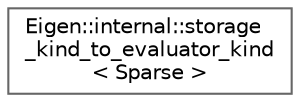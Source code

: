 digraph "类继承关系图"
{
 // LATEX_PDF_SIZE
  bgcolor="transparent";
  edge [fontname=Helvetica,fontsize=10,labelfontname=Helvetica,labelfontsize=10];
  node [fontname=Helvetica,fontsize=10,shape=box,height=0.2,width=0.4];
  rankdir="LR";
  Node0 [id="Node000000",label="Eigen::internal::storage\l_kind_to_evaluator_kind\l\< Sparse \>",height=0.2,width=0.4,color="grey40", fillcolor="white", style="filled",URL="$struct_eigen_1_1internal_1_1storage__kind__to__evaluator__kind_3_01_sparse_01_4.html",tooltip=" "];
}
